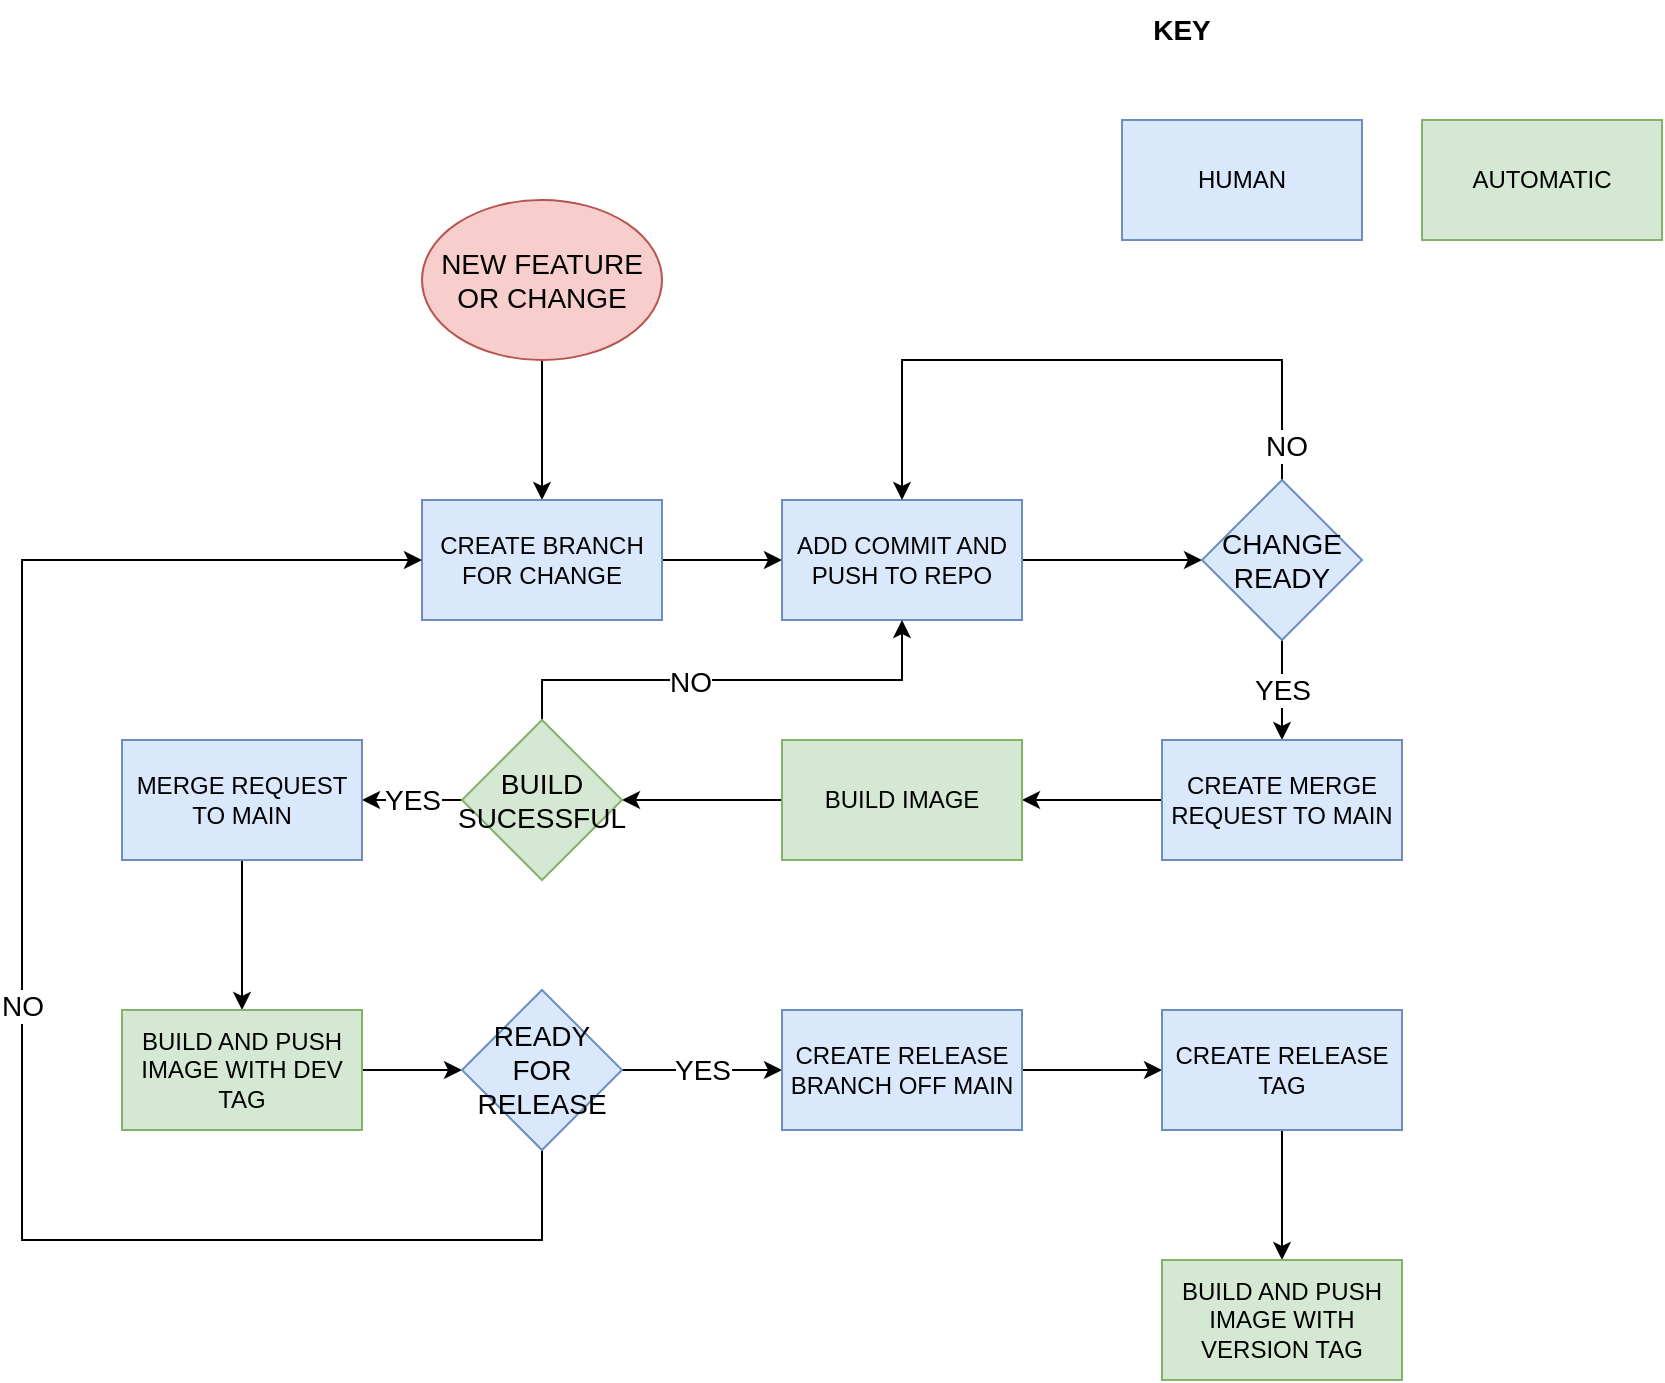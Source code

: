 <mxfile version="15.4.1" type="github">
  <diagram id="9J9F7_jm1cELa0e6smn7" name="Page-1">
    <mxGraphModel dx="2055" dy="703" grid="1" gridSize="10" guides="1" tooltips="1" connect="1" arrows="1" fold="1" page="1" pageScale="1" pageWidth="827" pageHeight="1169" math="0" shadow="0">
      <root>
        <mxCell id="0" />
        <mxCell id="1" parent="0" />
        <mxCell id="q3SY9Z04a5LSegk2IjPD-1" value="HUMAN" style="rounded=0;whiteSpace=wrap;html=1;fillColor=#dae8fc;strokeColor=#6c8ebf;" vertex="1" parent="1">
          <mxGeometry x="490" y="80" width="120" height="60" as="geometry" />
        </mxCell>
        <mxCell id="q3SY9Z04a5LSegk2IjPD-2" value="&lt;b&gt;&lt;font style=&quot;font-size: 14px&quot;&gt;KEY&lt;/font&gt;&lt;/b&gt;" style="text;html=1;strokeColor=none;fillColor=none;align=center;verticalAlign=middle;whiteSpace=wrap;rounded=0;" vertex="1" parent="1">
          <mxGeometry x="490" y="20" width="60" height="30" as="geometry" />
        </mxCell>
        <mxCell id="q3SY9Z04a5LSegk2IjPD-3" value="AUTOMATIC" style="rounded=0;whiteSpace=wrap;html=1;fillColor=#d5e8d4;strokeColor=#82b366;" vertex="1" parent="1">
          <mxGeometry x="640" y="80" width="120" height="60" as="geometry" />
        </mxCell>
        <mxCell id="q3SY9Z04a5LSegk2IjPD-17" style="edgeStyle=orthogonalEdgeStyle;rounded=0;orthogonalLoop=1;jettySize=auto;html=1;entryX=0.5;entryY=0;entryDx=0;entryDy=0;fontSize=14;" edge="1" parent="1" source="q3SY9Z04a5LSegk2IjPD-4" target="q3SY9Z04a5LSegk2IjPD-5">
          <mxGeometry relative="1" as="geometry" />
        </mxCell>
        <mxCell id="q3SY9Z04a5LSegk2IjPD-4" value="NEW FEATURE OR CHANGE" style="ellipse;whiteSpace=wrap;html=1;fontSize=14;fillColor=#f8cecc;strokeColor=#b85450;" vertex="1" parent="1">
          <mxGeometry x="140" y="120" width="120" height="80" as="geometry" />
        </mxCell>
        <mxCell id="q3SY9Z04a5LSegk2IjPD-18" style="edgeStyle=orthogonalEdgeStyle;rounded=0;orthogonalLoop=1;jettySize=auto;html=1;entryX=0;entryY=0.5;entryDx=0;entryDy=0;fontSize=14;" edge="1" parent="1" source="q3SY9Z04a5LSegk2IjPD-5" target="q3SY9Z04a5LSegk2IjPD-6">
          <mxGeometry relative="1" as="geometry" />
        </mxCell>
        <mxCell id="q3SY9Z04a5LSegk2IjPD-5" value="CREATE BRANCH FOR CHANGE" style="rounded=0;whiteSpace=wrap;html=1;fillColor=#dae8fc;strokeColor=#6c8ebf;" vertex="1" parent="1">
          <mxGeometry x="140" y="270" width="120" height="60" as="geometry" />
        </mxCell>
        <mxCell id="q3SY9Z04a5LSegk2IjPD-19" style="edgeStyle=orthogonalEdgeStyle;rounded=0;orthogonalLoop=1;jettySize=auto;html=1;entryX=0;entryY=0.5;entryDx=0;entryDy=0;fontSize=14;" edge="1" parent="1" source="q3SY9Z04a5LSegk2IjPD-6" target="q3SY9Z04a5LSegk2IjPD-7">
          <mxGeometry relative="1" as="geometry" />
        </mxCell>
        <mxCell id="q3SY9Z04a5LSegk2IjPD-6" value="ADD COMMIT AND PUSH TO REPO" style="rounded=0;whiteSpace=wrap;html=1;fillColor=#dae8fc;strokeColor=#6c8ebf;" vertex="1" parent="1">
          <mxGeometry x="320" y="270" width="120" height="60" as="geometry" />
        </mxCell>
        <mxCell id="q3SY9Z04a5LSegk2IjPD-20" value="YES" style="edgeStyle=orthogonalEdgeStyle;rounded=0;orthogonalLoop=1;jettySize=auto;html=1;entryX=0.5;entryY=0;entryDx=0;entryDy=0;fontSize=14;" edge="1" parent="1" source="q3SY9Z04a5LSegk2IjPD-7" target="q3SY9Z04a5LSegk2IjPD-8">
          <mxGeometry relative="1" as="geometry">
            <Array as="points">
              <mxPoint x="570" y="370" />
              <mxPoint x="570" y="370" />
            </Array>
          </mxGeometry>
        </mxCell>
        <mxCell id="q3SY9Z04a5LSegk2IjPD-28" style="edgeStyle=orthogonalEdgeStyle;rounded=0;orthogonalLoop=1;jettySize=auto;html=1;entryX=0.5;entryY=0;entryDx=0;entryDy=0;fontSize=14;" edge="1" parent="1" source="q3SY9Z04a5LSegk2IjPD-7" target="q3SY9Z04a5LSegk2IjPD-6">
          <mxGeometry relative="1" as="geometry">
            <Array as="points">
              <mxPoint x="570" y="200" />
              <mxPoint x="380" y="200" />
            </Array>
          </mxGeometry>
        </mxCell>
        <mxCell id="q3SY9Z04a5LSegk2IjPD-29" value="NO" style="edgeLabel;html=1;align=center;verticalAlign=middle;resizable=0;points=[];fontSize=14;" vertex="1" connectable="0" parent="q3SY9Z04a5LSegk2IjPD-28">
          <mxGeometry x="-0.892" y="-2" relative="1" as="geometry">
            <mxPoint as="offset" />
          </mxGeometry>
        </mxCell>
        <mxCell id="q3SY9Z04a5LSegk2IjPD-7" value="CHANGE READY" style="rhombus;whiteSpace=wrap;html=1;fontSize=14;fillColor=#dae8fc;strokeColor=#6c8ebf;" vertex="1" parent="1">
          <mxGeometry x="530" y="260" width="80" height="80" as="geometry" />
        </mxCell>
        <mxCell id="q3SY9Z04a5LSegk2IjPD-21" style="edgeStyle=orthogonalEdgeStyle;rounded=0;orthogonalLoop=1;jettySize=auto;html=1;entryX=1;entryY=0.5;entryDx=0;entryDy=0;fontSize=14;" edge="1" parent="1" source="q3SY9Z04a5LSegk2IjPD-8" target="q3SY9Z04a5LSegk2IjPD-9">
          <mxGeometry relative="1" as="geometry" />
        </mxCell>
        <mxCell id="q3SY9Z04a5LSegk2IjPD-8" value="CREATE MERGE REQUEST TO MAIN" style="rounded=0;whiteSpace=wrap;html=1;fillColor=#dae8fc;strokeColor=#6c8ebf;" vertex="1" parent="1">
          <mxGeometry x="510" y="390" width="120" height="60" as="geometry" />
        </mxCell>
        <mxCell id="q3SY9Z04a5LSegk2IjPD-22" style="edgeStyle=orthogonalEdgeStyle;rounded=0;orthogonalLoop=1;jettySize=auto;html=1;entryX=1;entryY=0.5;entryDx=0;entryDy=0;fontSize=14;" edge="1" parent="1" source="q3SY9Z04a5LSegk2IjPD-9" target="q3SY9Z04a5LSegk2IjPD-10">
          <mxGeometry relative="1" as="geometry" />
        </mxCell>
        <mxCell id="q3SY9Z04a5LSegk2IjPD-9" value="BUILD IMAGE" style="rounded=0;whiteSpace=wrap;html=1;fillColor=#d5e8d4;strokeColor=#82b366;" vertex="1" parent="1">
          <mxGeometry x="320" y="390" width="120" height="60" as="geometry" />
        </mxCell>
        <mxCell id="q3SY9Z04a5LSegk2IjPD-23" value="YES" style="edgeStyle=orthogonalEdgeStyle;rounded=0;orthogonalLoop=1;jettySize=auto;html=1;entryX=1;entryY=0.5;entryDx=0;entryDy=0;fontSize=14;" edge="1" parent="1" source="q3SY9Z04a5LSegk2IjPD-10" target="q3SY9Z04a5LSegk2IjPD-11">
          <mxGeometry relative="1" as="geometry" />
        </mxCell>
        <mxCell id="q3SY9Z04a5LSegk2IjPD-31" style="edgeStyle=orthogonalEdgeStyle;rounded=0;orthogonalLoop=1;jettySize=auto;html=1;fontSize=14;" edge="1" parent="1" source="q3SY9Z04a5LSegk2IjPD-10" target="q3SY9Z04a5LSegk2IjPD-6">
          <mxGeometry relative="1" as="geometry">
            <Array as="points">
              <mxPoint x="200" y="360" />
              <mxPoint x="380" y="360" />
            </Array>
          </mxGeometry>
        </mxCell>
        <mxCell id="q3SY9Z04a5LSegk2IjPD-33" value="NO" style="edgeLabel;html=1;align=center;verticalAlign=middle;resizable=0;points=[];fontSize=14;" vertex="1" connectable="0" parent="q3SY9Z04a5LSegk2IjPD-31">
          <mxGeometry x="-0.188" y="-1" relative="1" as="geometry">
            <mxPoint as="offset" />
          </mxGeometry>
        </mxCell>
        <mxCell id="q3SY9Z04a5LSegk2IjPD-10" value="BUILD&lt;br&gt;SUCESSFUL" style="rhombus;whiteSpace=wrap;html=1;fontSize=14;fillColor=#d5e8d4;strokeColor=#82b366;" vertex="1" parent="1">
          <mxGeometry x="160" y="380" width="80" height="80" as="geometry" />
        </mxCell>
        <mxCell id="q3SY9Z04a5LSegk2IjPD-24" style="edgeStyle=orthogonalEdgeStyle;rounded=0;orthogonalLoop=1;jettySize=auto;html=1;fontSize=14;" edge="1" parent="1" source="q3SY9Z04a5LSegk2IjPD-11" target="q3SY9Z04a5LSegk2IjPD-12">
          <mxGeometry relative="1" as="geometry" />
        </mxCell>
        <mxCell id="q3SY9Z04a5LSegk2IjPD-11" value="MERGE REQUEST TO MAIN" style="rounded=0;whiteSpace=wrap;html=1;fillColor=#dae8fc;strokeColor=#6c8ebf;" vertex="1" parent="1">
          <mxGeometry x="-10" y="390" width="120" height="60" as="geometry" />
        </mxCell>
        <mxCell id="q3SY9Z04a5LSegk2IjPD-25" style="edgeStyle=orthogonalEdgeStyle;rounded=0;orthogonalLoop=1;jettySize=auto;html=1;entryX=0;entryY=0.5;entryDx=0;entryDy=0;fontSize=14;" edge="1" parent="1" source="q3SY9Z04a5LSegk2IjPD-12" target="q3SY9Z04a5LSegk2IjPD-13">
          <mxGeometry relative="1" as="geometry" />
        </mxCell>
        <mxCell id="q3SY9Z04a5LSegk2IjPD-12" value="BUILD AND PUSH IMAGE WITH DEV TAG" style="rounded=0;whiteSpace=wrap;html=1;fillColor=#d5e8d4;strokeColor=#82b366;" vertex="1" parent="1">
          <mxGeometry x="-10" y="525" width="120" height="60" as="geometry" />
        </mxCell>
        <mxCell id="q3SY9Z04a5LSegk2IjPD-26" value="YES" style="edgeStyle=orthogonalEdgeStyle;rounded=0;orthogonalLoop=1;jettySize=auto;html=1;entryX=0;entryY=0.5;entryDx=0;entryDy=0;fontSize=14;" edge="1" parent="1" source="q3SY9Z04a5LSegk2IjPD-13" target="q3SY9Z04a5LSegk2IjPD-14">
          <mxGeometry relative="1" as="geometry" />
        </mxCell>
        <mxCell id="q3SY9Z04a5LSegk2IjPD-35" value="NO" style="edgeStyle=orthogonalEdgeStyle;rounded=0;orthogonalLoop=1;jettySize=auto;html=1;entryX=0;entryY=0.5;entryDx=0;entryDy=0;fontSize=14;" edge="1" parent="1" source="q3SY9Z04a5LSegk2IjPD-13" target="q3SY9Z04a5LSegk2IjPD-5">
          <mxGeometry relative="1" as="geometry">
            <Array as="points">
              <mxPoint x="200" y="640" />
              <mxPoint x="-60" y="640" />
              <mxPoint x="-60" y="300" />
            </Array>
          </mxGeometry>
        </mxCell>
        <mxCell id="q3SY9Z04a5LSegk2IjPD-13" value="READY FOR RELEASE" style="rhombus;whiteSpace=wrap;html=1;fontSize=14;fillColor=#dae8fc;strokeColor=#6c8ebf;" vertex="1" parent="1">
          <mxGeometry x="160" y="515" width="80" height="80" as="geometry" />
        </mxCell>
        <mxCell id="q3SY9Z04a5LSegk2IjPD-27" style="edgeStyle=orthogonalEdgeStyle;rounded=0;orthogonalLoop=1;jettySize=auto;html=1;entryX=0;entryY=0.5;entryDx=0;entryDy=0;fontSize=14;" edge="1" parent="1" source="q3SY9Z04a5LSegk2IjPD-14" target="q3SY9Z04a5LSegk2IjPD-15">
          <mxGeometry relative="1" as="geometry" />
        </mxCell>
        <mxCell id="q3SY9Z04a5LSegk2IjPD-14" value="CREATE RELEASE BRANCH OFF MAIN" style="rounded=0;whiteSpace=wrap;html=1;fillColor=#dae8fc;strokeColor=#6c8ebf;" vertex="1" parent="1">
          <mxGeometry x="320" y="525" width="120" height="60" as="geometry" />
        </mxCell>
        <mxCell id="q3SY9Z04a5LSegk2IjPD-36" style="edgeStyle=orthogonalEdgeStyle;rounded=0;orthogonalLoop=1;jettySize=auto;html=1;entryX=0.5;entryY=0;entryDx=0;entryDy=0;fontSize=14;" edge="1" parent="1" source="q3SY9Z04a5LSegk2IjPD-15" target="q3SY9Z04a5LSegk2IjPD-16">
          <mxGeometry relative="1" as="geometry" />
        </mxCell>
        <mxCell id="q3SY9Z04a5LSegk2IjPD-15" value="CREATE RELEASE TAG" style="rounded=0;whiteSpace=wrap;html=1;fillColor=#dae8fc;strokeColor=#6c8ebf;" vertex="1" parent="1">
          <mxGeometry x="510" y="525" width="120" height="60" as="geometry" />
        </mxCell>
        <mxCell id="q3SY9Z04a5LSegk2IjPD-16" value="BUILD AND PUSH IMAGE WITH VERSION TAG" style="rounded=0;whiteSpace=wrap;html=1;fillColor=#d5e8d4;strokeColor=#82b366;" vertex="1" parent="1">
          <mxGeometry x="510" y="650" width="120" height="60" as="geometry" />
        </mxCell>
      </root>
    </mxGraphModel>
  </diagram>
</mxfile>
